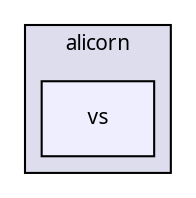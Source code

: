 digraph "Solution/Solution/Alicorn/include/alicorn/vs" {
  compound=true
  node [ fontsize="10", fontname="Verdana"];
  edge [ labelfontsize="10", labelfontname="Verdana"];
  subgraph clusterdir_34f62c79ac0a9d1c62ec4cec2d6b1c99 {
    graph [ bgcolor="#ddddee", pencolor="black", label="alicorn" fontname="Verdana", fontsize="10", URL="dir_34f62c79ac0a9d1c62ec4cec2d6b1c99.html"]
  dir_f94cc2643037c46354575f61a698c79b [shape=box, label="vs", style="filled", fillcolor="#eeeeff", pencolor="black", URL="dir_f94cc2643037c46354575f61a698c79b.html"];
  }
}
